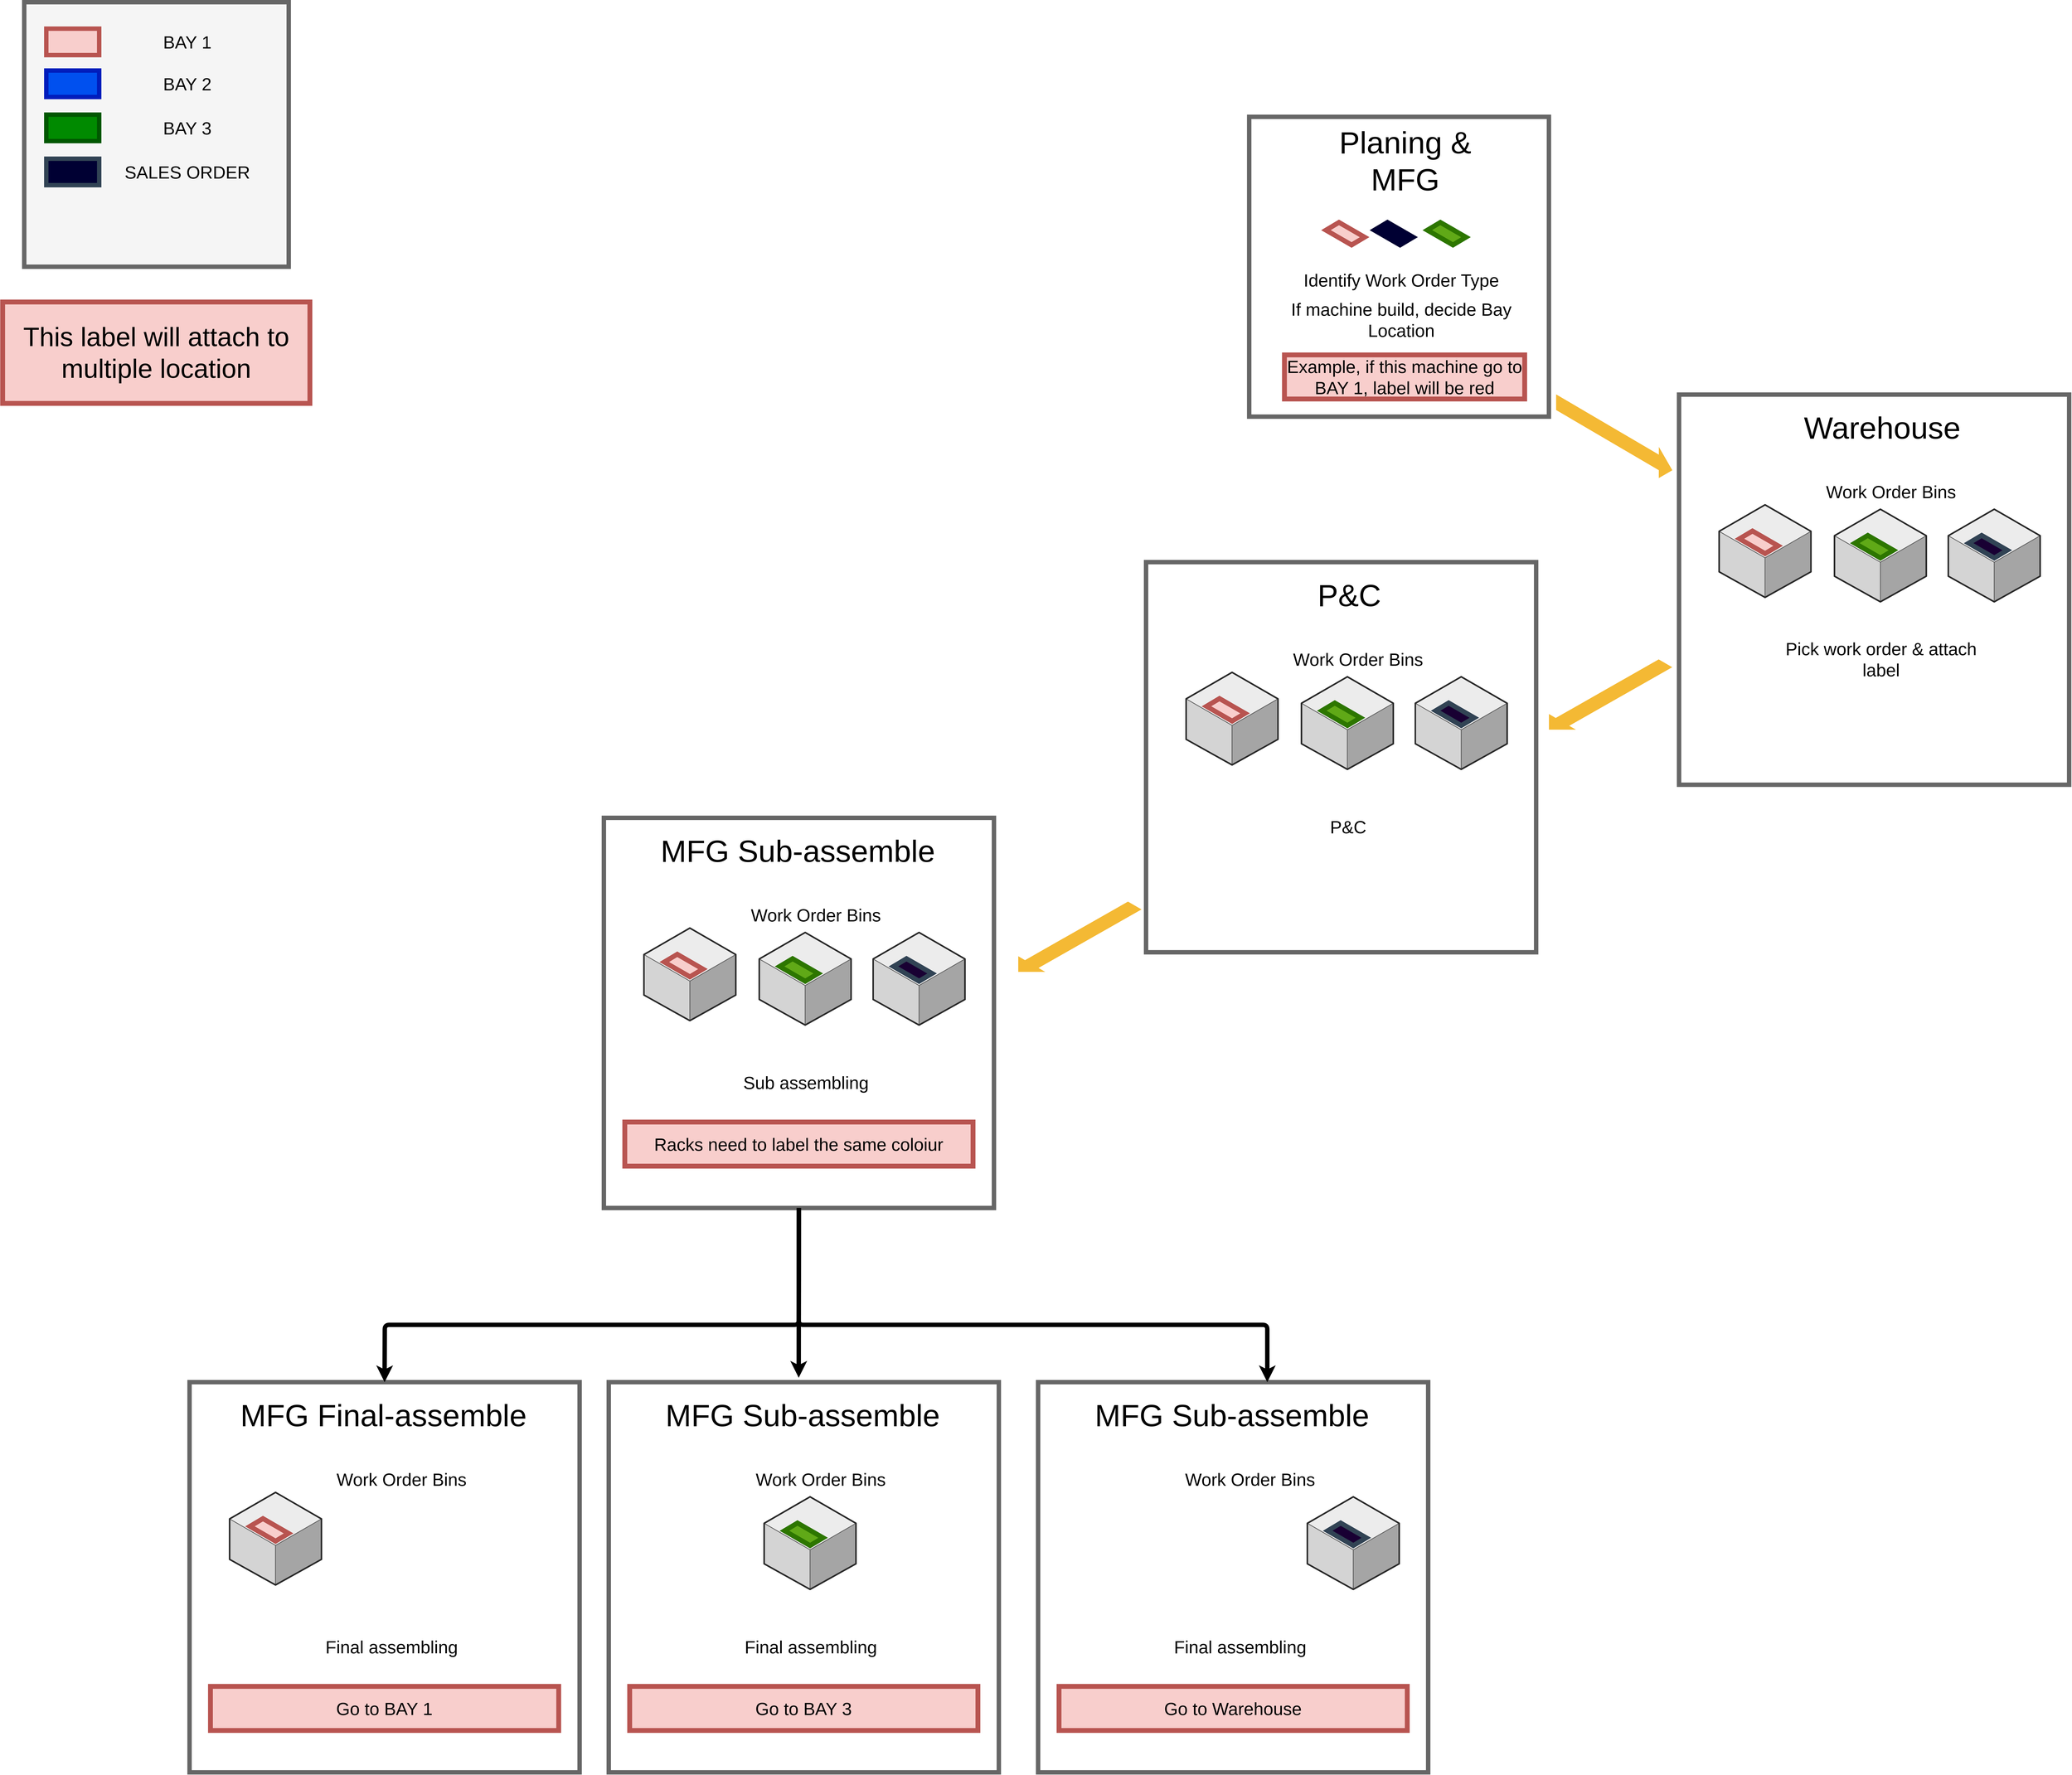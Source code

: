 <mxfile version="12.9.11" type="github"><diagram name="Page-1" id="aaaa8250-4180-3840-79b5-4cada1eebb92"><mxGraphModel dx="7740" dy="3355" grid="1" gridSize="10" guides="1" tooltips="1" connect="1" arrows="1" fold="1" page="1" pageScale="1" pageWidth="850" pageHeight="1100" background="#ffffff" math="0" shadow="0"><root><mxCell id="0"/><mxCell id="1" parent="0"/><mxCell id="4k5mU-ZHORZntfTqbLzZ-10" value="" style="whiteSpace=wrap;html=1;aspect=fixed;strokeWidth=10;fillColor=#ffffff;strokeColor=#666666;fontColor=#333333;" parent="1" vertex="1"><mxGeometry x="1329.09" y="990" width="884.93" height="884.93" as="geometry"/></mxCell><mxCell id="4k5mU-ZHORZntfTqbLzZ-1" value="" style="verticalLabelPosition=bottom;html=1;verticalAlign=top;strokeWidth=1;align=center;outlineConnect=0;dashed=0;outlineConnect=0;shape=mxgraph.aws3d.application_server;fillColor=#ECECEC;strokeColor=#5E5E5E;aspect=fixed;" parent="1" vertex="1"><mxGeometry x="1420.01" y="1240" width="208.31" height="210" as="geometry"/></mxCell><mxCell id="4k5mU-ZHORZntfTqbLzZ-2" value="&lt;font style=&quot;font-size: 40px&quot;&gt;Work Order Bins&lt;/font&gt;" style="text;html=1;strokeColor=none;fillColor=none;align=center;verticalAlign=middle;whiteSpace=wrap;rounded=0;strokeWidth=11;" parent="1" vertex="1"><mxGeometry x="1579.94" y="1120" width="460" height="180" as="geometry"/></mxCell><mxCell id="4k5mU-ZHORZntfTqbLzZ-4" value="" style="shape=parallelogram;perimeter=parallelogramPerimeter;whiteSpace=wrap;html=1;strokeWidth=11;fillColor=#f8cecc;rotation=30;strokeColor=#b85450;" parent="1" vertex="1"><mxGeometry x="1468.01" y="1310" width="83.85" height="30" as="geometry"/></mxCell><mxCell id="4k5mU-ZHORZntfTqbLzZ-7" value="" style="verticalLabelPosition=bottom;html=1;verticalAlign=top;strokeWidth=1;align=center;outlineConnect=0;dashed=0;outlineConnect=0;shape=mxgraph.aws3d.flatEdge;fillColor=#000000;aspect=fixed;rotation=-180;" parent="1" vertex="1"><mxGeometry x="1033.89" y="1590.68" width="279.69" height="159.32" as="geometry"/></mxCell><mxCell id="4k5mU-ZHORZntfTqbLzZ-11" value="&lt;font style=&quot;font-size: 70px&quot;&gt;Warehouse&lt;/font&gt;" style="text;html=1;strokeColor=none;fillColor=none;align=center;verticalAlign=middle;whiteSpace=wrap;rounded=0;strokeWidth=11;" parent="1" vertex="1"><mxGeometry x="1559.94" y="1010" width="460" height="110" as="geometry"/></mxCell><mxCell id="4k5mU-ZHORZntfTqbLzZ-13" value="&lt;font style=&quot;font-size: 70px&quot;&gt;P&amp;amp;C&lt;/font&gt;" style="text;html=1;strokeColor=none;fillColor=none;align=center;verticalAlign=middle;whiteSpace=wrap;rounded=0;strokeWidth=11;" parent="1" vertex="1"><mxGeometry x="463.89" y="1560" width="460" height="180" as="geometry"/></mxCell><mxCell id="4k5mU-ZHORZntfTqbLzZ-14" value="" style="whiteSpace=wrap;html=1;aspect=fixed;strokeWidth=10;fillColor=#ffffff;strokeColor=#666666;fontColor=#333333;" parent="1" vertex="1"><mxGeometry x="353.89" y="360" width="680" height="680" as="geometry"/></mxCell><mxCell id="4k5mU-ZHORZntfTqbLzZ-16" value="&lt;span style=&quot;font-size: 40px&quot;&gt;Identify Work Order Type&lt;/span&gt;" style="text;html=1;strokeColor=none;fillColor=none;align=center;verticalAlign=middle;whiteSpace=wrap;rounded=0;strokeWidth=11;" parent="1" vertex="1"><mxGeometry x="468.89" y="680" width="460" height="100" as="geometry"/></mxCell><mxCell id="4k5mU-ZHORZntfTqbLzZ-17" value="" style="shape=parallelogram;perimeter=parallelogramPerimeter;whiteSpace=wrap;html=1;strokeWidth=11;fillColor=#f8cecc;rotation=30;strokeColor=#b85450;" parent="1" vertex="1"><mxGeometry x="529.94" y="610" width="83.85" height="30" as="geometry"/></mxCell><mxCell id="4k5mU-ZHORZntfTqbLzZ-18" value="&lt;font style=&quot;font-size: 70px&quot;&gt;Planing &amp;amp; MFG&lt;/font&gt;" style="text;html=1;strokeColor=none;fillColor=none;align=center;verticalAlign=middle;whiteSpace=wrap;rounded=0;strokeWidth=11;" parent="1" vertex="1"><mxGeometry x="478.11" y="370" width="460" height="180" as="geometry"/></mxCell><mxCell id="4k5mU-ZHORZntfTqbLzZ-21" value="&lt;span style=&quot;font-size: 40px&quot;&gt;If machine build, decide Bay Location&lt;/span&gt;" style="text;html=1;strokeColor=none;fillColor=none;align=center;verticalAlign=middle;whiteSpace=wrap;rounded=0;strokeWidth=11;" parent="1" vertex="1"><mxGeometry x="433.89" y="770" width="530" height="100" as="geometry"/></mxCell><mxCell id="4k5mU-ZHORZntfTqbLzZ-22" value="&lt;span style=&quot;font-size: 40px&quot;&gt;Example, if this machine go to BAY 1, label will be red&lt;/span&gt;" style="text;html=1;strokeColor=#b85450;fillColor=#f8cecc;align=center;verticalAlign=middle;whiteSpace=wrap;rounded=0;strokeWidth=11;" parent="1" vertex="1"><mxGeometry x="433.89" y="900" width="545" height="100" as="geometry"/></mxCell><mxCell id="4k5mU-ZHORZntfTqbLzZ-24" value="" style="verticalLabelPosition=bottom;html=1;verticalAlign=top;strokeWidth=1;align=center;outlineConnect=0;dashed=0;outlineConnect=0;shape=mxgraph.aws3d.flatEdge;fillColor=#000000;aspect=fixed;rotation=60;" parent="1" vertex="1"><mxGeometry x="1033.89" y="1000" width="280.9" height="160" as="geometry"/></mxCell><mxCell id="4k5mU-ZHORZntfTqbLzZ-25" value="&lt;span style=&quot;font-size: 40px&quot;&gt;Pick work order &amp;amp; attach label&lt;/span&gt;" style="text;html=1;strokeColor=none;fillColor=none;align=center;verticalAlign=middle;whiteSpace=wrap;rounded=0;strokeWidth=11;" parent="1" vertex="1"><mxGeometry x="1529.94" y="1540" width="515" height="100" as="geometry"/></mxCell><mxCell id="4k5mU-ZHORZntfTqbLzZ-26" value="" style="verticalLabelPosition=bottom;html=1;verticalAlign=top;strokeWidth=1;align=center;outlineConnect=0;dashed=0;outlineConnect=0;shape=mxgraph.aws3d.application_server;fillColor=#ECECEC;strokeColor=#5E5E5E;aspect=fixed;" parent="1" vertex="1"><mxGeometry x="1681.63" y="1250" width="208.31" height="210" as="geometry"/></mxCell><mxCell id="4k5mU-ZHORZntfTqbLzZ-27" value="" style="shape=parallelogram;perimeter=parallelogramPerimeter;whiteSpace=wrap;html=1;strokeWidth=11;fillColor=#60a917;rotation=30;strokeColor=#2D7600;fontColor=#ffffff;" parent="1" vertex="1"><mxGeometry x="1729.63" y="1320" width="83.85" height="30" as="geometry"/></mxCell><mxCell id="4k5mU-ZHORZntfTqbLzZ-28" value="" style="shape=parallelogram;perimeter=parallelogramPerimeter;whiteSpace=wrap;html=1;strokeWidth=11;fillColor=#000033;rotation=30;strokeColor=#000033;" parent="1" vertex="1"><mxGeometry x="639.94" y="610" width="83.85" height="30" as="geometry"/></mxCell><mxCell id="4k5mU-ZHORZntfTqbLzZ-29" value="" style="whiteSpace=wrap;html=1;aspect=fixed;strokeWidth=10;fillColor=#f5f5f5;strokeColor=#666666;fontColor=#333333;" parent="1" vertex="1"><mxGeometry x="-2425" y="100" width="600" height="600" as="geometry"/></mxCell><mxCell id="4k5mU-ZHORZntfTqbLzZ-30" value="" style="rounded=0;whiteSpace=wrap;html=1;strokeWidth=10;fillColor=#f8cecc;strokeColor=#b85450;" parent="1" vertex="1"><mxGeometry x="-2375" y="160" width="120" height="60" as="geometry"/></mxCell><mxCell id="4k5mU-ZHORZntfTqbLzZ-32" value="&lt;span style=&quot;font-size: 40px&quot;&gt;BAY 1&lt;/span&gt;" style="text;html=1;strokeColor=none;fillColor=none;align=center;verticalAlign=middle;whiteSpace=wrap;rounded=0;strokeWidth=11;" parent="1" vertex="1"><mxGeometry x="-2205" y="145" width="300" height="90" as="geometry"/></mxCell><mxCell id="4k5mU-ZHORZntfTqbLzZ-33" value="" style="rounded=0;whiteSpace=wrap;html=1;strokeWidth=10;fillColor=#0050ef;strokeColor=#001DBC;fontColor=#ffffff;" parent="1" vertex="1"><mxGeometry x="-2375" y="255" width="120" height="60" as="geometry"/></mxCell><mxCell id="4k5mU-ZHORZntfTqbLzZ-34" value="&lt;span style=&quot;font-size: 40px&quot;&gt;BAY 2&lt;/span&gt;" style="text;html=1;strokeColor=none;fillColor=none;align=center;verticalAlign=middle;whiteSpace=wrap;rounded=0;strokeWidth=11;" parent="1" vertex="1"><mxGeometry x="-2205" y="240" width="300" height="90" as="geometry"/></mxCell><mxCell id="4k5mU-ZHORZntfTqbLzZ-35" value="" style="rounded=0;whiteSpace=wrap;html=1;strokeWidth=10;fillColor=#008a00;strokeColor=#005700;fontColor=#ffffff;" parent="1" vertex="1"><mxGeometry x="-2375" y="355" width="120" height="60" as="geometry"/></mxCell><mxCell id="4k5mU-ZHORZntfTqbLzZ-36" value="&lt;span style=&quot;font-size: 40px&quot;&gt;BAY 3&lt;/span&gt;" style="text;html=1;strokeColor=none;fillColor=none;align=center;verticalAlign=middle;whiteSpace=wrap;rounded=0;strokeWidth=11;" parent="1" vertex="1"><mxGeometry x="-2205" y="340" width="300" height="90" as="geometry"/></mxCell><mxCell id="4k5mU-ZHORZntfTqbLzZ-37" value="" style="rounded=0;whiteSpace=wrap;html=1;strokeWidth=10;fillColor=#000033;strokeColor=#314354;fontColor=#ffffff;" parent="1" vertex="1"><mxGeometry x="-2375" y="455" width="120" height="60" as="geometry"/></mxCell><mxCell id="4k5mU-ZHORZntfTqbLzZ-38" value="&lt;span style=&quot;font-size: 40px&quot;&gt;SALES ORDER&lt;/span&gt;" style="text;html=1;strokeColor=none;fillColor=none;align=center;verticalAlign=middle;whiteSpace=wrap;rounded=0;strokeWidth=11;" parent="1" vertex="1"><mxGeometry x="-2205" y="440" width="300" height="90" as="geometry"/></mxCell><mxCell id="4k5mU-ZHORZntfTqbLzZ-39" value="" style="verticalLabelPosition=bottom;html=1;verticalAlign=top;strokeWidth=1;align=center;outlineConnect=0;dashed=0;outlineConnect=0;shape=mxgraph.aws3d.application_server;fillColor=#ECECEC;strokeColor=#5E5E5E;aspect=fixed;" parent="1" vertex="1"><mxGeometry x="1939.94" y="1250" width="208.31" height="210" as="geometry"/></mxCell><mxCell id="4k5mU-ZHORZntfTqbLzZ-40" value="" style="shape=parallelogram;perimeter=parallelogramPerimeter;whiteSpace=wrap;html=1;strokeWidth=11;fillColor=#190033;rotation=30;strokeColor=#314354;fontColor=#ffffff;" parent="1" vertex="1"><mxGeometry x="1987.94" y="1320" width="83.85" height="30" as="geometry"/></mxCell><mxCell id="4k5mU-ZHORZntfTqbLzZ-41" value="" style="shape=parallelogram;perimeter=parallelogramPerimeter;whiteSpace=wrap;html=1;strokeWidth=11;fillColor=#60a917;rotation=30;strokeColor=#2D7600;fontColor=#ffffff;" parent="1" vertex="1"><mxGeometry x="759.94" y="610" width="83.85" height="30" as="geometry"/></mxCell><mxCell id="4k5mU-ZHORZntfTqbLzZ-43" value="" style="whiteSpace=wrap;html=1;aspect=fixed;strokeWidth=10;fillColor=#ffffff;strokeColor=#666666;fontColor=#333333;" parent="1" vertex="1"><mxGeometry x="119.94" y="1370" width="884.93" height="884.93" as="geometry"/></mxCell><mxCell id="4k5mU-ZHORZntfTqbLzZ-44" value="" style="verticalLabelPosition=bottom;html=1;verticalAlign=top;strokeWidth=1;align=center;outlineConnect=0;dashed=0;outlineConnect=0;shape=mxgraph.aws3d.application_server;fillColor=#ECECEC;strokeColor=#5E5E5E;aspect=fixed;" parent="1" vertex="1"><mxGeometry x="210.86" y="1620" width="208.31" height="210" as="geometry"/></mxCell><mxCell id="4k5mU-ZHORZntfTqbLzZ-45" value="&lt;font style=&quot;font-size: 40px&quot;&gt;Work Order Bins&lt;/font&gt;" style="text;html=1;strokeColor=none;fillColor=none;align=center;verticalAlign=middle;whiteSpace=wrap;rounded=0;strokeWidth=11;" parent="1" vertex="1"><mxGeometry x="370.79" y="1500" width="460" height="180" as="geometry"/></mxCell><mxCell id="4k5mU-ZHORZntfTqbLzZ-46" value="" style="shape=parallelogram;perimeter=parallelogramPerimeter;whiteSpace=wrap;html=1;strokeWidth=11;fillColor=#f8cecc;rotation=30;strokeColor=#b85450;" parent="1" vertex="1"><mxGeometry x="258.86" y="1690" width="83.85" height="30" as="geometry"/></mxCell><mxCell id="4k5mU-ZHORZntfTqbLzZ-47" value="&lt;font style=&quot;font-size: 70px&quot;&gt;P&amp;amp;C&lt;/font&gt;" style="text;html=1;strokeColor=none;fillColor=none;align=center;verticalAlign=middle;whiteSpace=wrap;rounded=0;strokeWidth=11;" parent="1" vertex="1"><mxGeometry x="350.79" y="1390" width="460" height="110" as="geometry"/></mxCell><mxCell id="4k5mU-ZHORZntfTqbLzZ-48" value="&lt;span style=&quot;font-size: 40px&quot;&gt;P&amp;amp;C&lt;/span&gt;" style="text;html=1;strokeColor=none;fillColor=none;align=center;verticalAlign=middle;whiteSpace=wrap;rounded=0;strokeWidth=11;" parent="1" vertex="1"><mxGeometry x="320.79" y="1920" width="515" height="100" as="geometry"/></mxCell><mxCell id="4k5mU-ZHORZntfTqbLzZ-49" value="" style="verticalLabelPosition=bottom;html=1;verticalAlign=top;strokeWidth=1;align=center;outlineConnect=0;dashed=0;outlineConnect=0;shape=mxgraph.aws3d.application_server;fillColor=#ECECEC;strokeColor=#5E5E5E;aspect=fixed;" parent="1" vertex="1"><mxGeometry x="472.48" y="1630" width="208.31" height="210" as="geometry"/></mxCell><mxCell id="4k5mU-ZHORZntfTqbLzZ-50" value="" style="shape=parallelogram;perimeter=parallelogramPerimeter;whiteSpace=wrap;html=1;strokeWidth=11;fillColor=#60a917;rotation=30;strokeColor=#2D7600;fontColor=#ffffff;" parent="1" vertex="1"><mxGeometry x="520.48" y="1700" width="83.85" height="30" as="geometry"/></mxCell><mxCell id="4k5mU-ZHORZntfTqbLzZ-51" value="" style="verticalLabelPosition=bottom;html=1;verticalAlign=top;strokeWidth=1;align=center;outlineConnect=0;dashed=0;outlineConnect=0;shape=mxgraph.aws3d.application_server;fillColor=#ECECEC;strokeColor=#5E5E5E;aspect=fixed;" parent="1" vertex="1"><mxGeometry x="730.79" y="1630" width="208.31" height="210" as="geometry"/></mxCell><mxCell id="4k5mU-ZHORZntfTqbLzZ-52" value="" style="shape=parallelogram;perimeter=parallelogramPerimeter;whiteSpace=wrap;html=1;strokeWidth=11;fillColor=#190033;rotation=30;strokeColor=#314354;fontColor=#ffffff;" parent="1" vertex="1"><mxGeometry x="778.79" y="1700" width="83.85" height="30" as="geometry"/></mxCell><mxCell id="4k5mU-ZHORZntfTqbLzZ-53" value="&lt;font style=&quot;font-size: 70px&quot;&gt;P&amp;amp;C&lt;/font&gt;" style="text;html=1;strokeColor=none;fillColor=none;align=center;verticalAlign=middle;whiteSpace=wrap;rounded=0;strokeWidth=11;" parent="1" vertex="1"><mxGeometry x="-766.11" y="2140" width="460" height="180" as="geometry"/></mxCell><mxCell id="4k5mU-ZHORZntfTqbLzZ-54" value="" style="whiteSpace=wrap;html=1;aspect=fixed;strokeWidth=10;fillColor=#ffffff;strokeColor=#666666;fontColor=#333333;" parent="1" vertex="1"><mxGeometry x="-1110.06" y="1950" width="884.93" height="884.93" as="geometry"/></mxCell><mxCell id="4k5mU-ZHORZntfTqbLzZ-55" value="" style="verticalLabelPosition=bottom;html=1;verticalAlign=top;strokeWidth=1;align=center;outlineConnect=0;dashed=0;outlineConnect=0;shape=mxgraph.aws3d.application_server;fillColor=#ECECEC;strokeColor=#5E5E5E;aspect=fixed;" parent="1" vertex="1"><mxGeometry x="-1019.14" y="2200" width="208.31" height="210" as="geometry"/></mxCell><mxCell id="4k5mU-ZHORZntfTqbLzZ-56" value="&lt;font style=&quot;font-size: 40px&quot;&gt;Work Order Bins&lt;/font&gt;" style="text;html=1;strokeColor=none;fillColor=none;align=center;verticalAlign=middle;whiteSpace=wrap;rounded=0;strokeWidth=11;" parent="1" vertex="1"><mxGeometry x="-859.21" y="2080" width="460" height="180" as="geometry"/></mxCell><mxCell id="4k5mU-ZHORZntfTqbLzZ-57" value="" style="shape=parallelogram;perimeter=parallelogramPerimeter;whiteSpace=wrap;html=1;strokeWidth=11;fillColor=#f8cecc;rotation=30;strokeColor=#b85450;" parent="1" vertex="1"><mxGeometry x="-971.14" y="2270" width="83.85" height="30" as="geometry"/></mxCell><mxCell id="4k5mU-ZHORZntfTqbLzZ-58" value="&lt;font style=&quot;font-size: 70px&quot;&gt;MFG Sub-assemble&lt;/font&gt;" style="text;html=1;strokeColor=none;fillColor=none;align=center;verticalAlign=middle;whiteSpace=wrap;rounded=0;strokeWidth=11;" parent="1" vertex="1"><mxGeometry x="-1080.06" y="1970" width="820" height="110" as="geometry"/></mxCell><mxCell id="4k5mU-ZHORZntfTqbLzZ-59" value="&lt;span style=&quot;font-size: 40px&quot;&gt;Sub assembling&lt;/span&gt;" style="text;html=1;strokeColor=none;fillColor=none;align=center;verticalAlign=middle;whiteSpace=wrap;rounded=0;strokeWidth=11;" parent="1" vertex="1"><mxGeometry x="-909.21" y="2500" width="515" height="100" as="geometry"/></mxCell><mxCell id="4k5mU-ZHORZntfTqbLzZ-60" value="" style="verticalLabelPosition=bottom;html=1;verticalAlign=top;strokeWidth=1;align=center;outlineConnect=0;dashed=0;outlineConnect=0;shape=mxgraph.aws3d.application_server;fillColor=#ECECEC;strokeColor=#5E5E5E;aspect=fixed;" parent="1" vertex="1"><mxGeometry x="-757.52" y="2210" width="208.31" height="210" as="geometry"/></mxCell><mxCell id="4k5mU-ZHORZntfTqbLzZ-61" value="" style="shape=parallelogram;perimeter=parallelogramPerimeter;whiteSpace=wrap;html=1;strokeWidth=11;fillColor=#60a917;rotation=30;strokeColor=#2D7600;fontColor=#ffffff;" parent="1" vertex="1"><mxGeometry x="-709.52" y="2280" width="83.85" height="30" as="geometry"/></mxCell><mxCell id="4k5mU-ZHORZntfTqbLzZ-62" value="" style="verticalLabelPosition=bottom;html=1;verticalAlign=top;strokeWidth=1;align=center;outlineConnect=0;dashed=0;outlineConnect=0;shape=mxgraph.aws3d.application_server;fillColor=#ECECEC;strokeColor=#5E5E5E;aspect=fixed;" parent="1" vertex="1"><mxGeometry x="-499.21" y="2210" width="208.31" height="210" as="geometry"/></mxCell><mxCell id="4k5mU-ZHORZntfTqbLzZ-63" value="" style="shape=parallelogram;perimeter=parallelogramPerimeter;whiteSpace=wrap;html=1;strokeWidth=11;fillColor=#190033;rotation=30;strokeColor=#314354;fontColor=#ffffff;" parent="1" vertex="1"><mxGeometry x="-451.21" y="2280" width="83.85" height="30" as="geometry"/></mxCell><mxCell id="4k5mU-ZHORZntfTqbLzZ-65" value="&lt;span style=&quot;font-size: 40px&quot;&gt;Racks need to label the same coloiur&lt;br&gt;&lt;/span&gt;" style="text;html=1;strokeColor=#b85450;fillColor=#f8cecc;align=center;verticalAlign=middle;whiteSpace=wrap;rounded=0;strokeWidth=11;" parent="1" vertex="1"><mxGeometry x="-1062.59" y="2640" width="790" height="100" as="geometry"/></mxCell><mxCell id="4k5mU-ZHORZntfTqbLzZ-66" value="&lt;font style=&quot;font-size: 70px&quot;&gt;P&amp;amp;C&lt;/font&gt;" style="text;html=1;strokeColor=none;fillColor=none;align=center;verticalAlign=middle;whiteSpace=wrap;rounded=0;strokeWidth=11;" parent="1" vertex="1"><mxGeometry x="-1706.05" y="3420" width="460" height="180" as="geometry"/></mxCell><mxCell id="4k5mU-ZHORZntfTqbLzZ-67" value="" style="whiteSpace=wrap;html=1;aspect=fixed;strokeWidth=10;fillColor=#ffffff;strokeColor=#666666;fontColor=#333333;" parent="1" vertex="1"><mxGeometry x="-2050.0" y="3230" width="884.93" height="884.93" as="geometry"/></mxCell><mxCell id="4k5mU-ZHORZntfTqbLzZ-68" value="" style="verticalLabelPosition=bottom;html=1;verticalAlign=top;strokeWidth=1;align=center;outlineConnect=0;dashed=0;outlineConnect=0;shape=mxgraph.aws3d.application_server;fillColor=#ECECEC;strokeColor=#5E5E5E;aspect=fixed;" parent="1" vertex="1"><mxGeometry x="-1959.08" y="3480" width="208.31" height="210" as="geometry"/></mxCell><mxCell id="4k5mU-ZHORZntfTqbLzZ-69" value="&lt;font style=&quot;font-size: 40px&quot;&gt;Work Order Bins&lt;/font&gt;" style="text;html=1;strokeColor=none;fillColor=none;align=center;verticalAlign=middle;whiteSpace=wrap;rounded=0;strokeWidth=11;" parent="1" vertex="1"><mxGeometry x="-1799.15" y="3360" width="460" height="180" as="geometry"/></mxCell><mxCell id="4k5mU-ZHORZntfTqbLzZ-70" value="" style="shape=parallelogram;perimeter=parallelogramPerimeter;whiteSpace=wrap;html=1;strokeWidth=11;fillColor=#f8cecc;rotation=30;strokeColor=#b85450;" parent="1" vertex="1"><mxGeometry x="-1911.08" y="3550" width="83.85" height="30" as="geometry"/></mxCell><mxCell id="4k5mU-ZHORZntfTqbLzZ-71" value="&lt;font style=&quot;font-size: 70px&quot;&gt;MFG Final-assemble&lt;/font&gt;" style="text;html=1;strokeColor=none;fillColor=none;align=center;verticalAlign=middle;whiteSpace=wrap;rounded=0;strokeWidth=11;" parent="1" vertex="1"><mxGeometry x="-2020" y="3250" width="820" height="110" as="geometry"/></mxCell><mxCell id="4k5mU-ZHORZntfTqbLzZ-72" value="&lt;span style=&quot;font-size: 40px&quot;&gt;Final assembling&lt;/span&gt;" style="text;html=1;strokeColor=none;fillColor=none;align=center;verticalAlign=middle;whiteSpace=wrap;rounded=0;strokeWidth=11;" parent="1" vertex="1"><mxGeometry x="-1849.15" y="3780" width="515" height="100" as="geometry"/></mxCell><mxCell id="4k5mU-ZHORZntfTqbLzZ-77" value="&lt;span style=&quot;font-size: 40px&quot;&gt;Go to BAY 1&lt;br&gt;&lt;/span&gt;" style="text;html=1;strokeColor=#b85450;fillColor=#f8cecc;align=center;verticalAlign=middle;whiteSpace=wrap;rounded=0;strokeWidth=11;" parent="1" vertex="1"><mxGeometry x="-2002.53" y="3920" width="790" height="100" as="geometry"/></mxCell><mxCell id="4k5mU-ZHORZntfTqbLzZ-78" value="" style="verticalLabelPosition=bottom;html=1;verticalAlign=top;strokeWidth=1;align=center;outlineConnect=0;dashed=0;outlineConnect=0;shape=mxgraph.aws3d.flatEdge;fillColor=#000000;aspect=fixed;rotation=-180;" parent="1" vertex="1"><mxGeometry x="-170.06" y="2140" width="279.69" height="159.32" as="geometry"/></mxCell><mxCell id="4k5mU-ZHORZntfTqbLzZ-79" value="&lt;font style=&quot;font-size: 70px&quot;&gt;P&amp;amp;C&lt;/font&gt;" style="text;html=1;strokeColor=none;fillColor=none;align=center;verticalAlign=middle;whiteSpace=wrap;rounded=0;strokeWidth=11;" parent="1" vertex="1"><mxGeometry x="-755.05" y="3420" width="460" height="180" as="geometry"/></mxCell><mxCell id="4k5mU-ZHORZntfTqbLzZ-80" value="" style="whiteSpace=wrap;html=1;aspect=fixed;strokeWidth=10;fillColor=#ffffff;strokeColor=#666666;fontColor=#333333;" parent="1" vertex="1"><mxGeometry x="-1099.0" y="3230" width="884.93" height="884.93" as="geometry"/></mxCell><mxCell id="4k5mU-ZHORZntfTqbLzZ-82" value="&lt;font style=&quot;font-size: 40px&quot;&gt;Work Order Bins&lt;/font&gt;" style="text;html=1;strokeColor=none;fillColor=none;align=center;verticalAlign=middle;whiteSpace=wrap;rounded=0;strokeWidth=11;" parent="1" vertex="1"><mxGeometry x="-848.15" y="3360" width="460" height="180" as="geometry"/></mxCell><mxCell id="4k5mU-ZHORZntfTqbLzZ-84" value="&lt;font style=&quot;font-size: 70px&quot;&gt;MFG Sub-assemble&lt;/font&gt;" style="text;html=1;strokeColor=none;fillColor=none;align=center;verticalAlign=middle;whiteSpace=wrap;rounded=0;strokeWidth=11;" parent="1" vertex="1"><mxGeometry x="-1069" y="3250" width="820" height="110" as="geometry"/></mxCell><mxCell id="4k5mU-ZHORZntfTqbLzZ-85" value="&lt;span style=&quot;font-size: 40px&quot;&gt;Final assembling&lt;/span&gt;" style="text;html=1;strokeColor=none;fillColor=none;align=center;verticalAlign=middle;whiteSpace=wrap;rounded=0;strokeWidth=11;" parent="1" vertex="1"><mxGeometry x="-898.15" y="3780" width="515" height="100" as="geometry"/></mxCell><mxCell id="4k5mU-ZHORZntfTqbLzZ-86" value="" style="verticalLabelPosition=bottom;html=1;verticalAlign=top;strokeWidth=1;align=center;outlineConnect=0;dashed=0;outlineConnect=0;shape=mxgraph.aws3d.application_server;fillColor=#ECECEC;strokeColor=#5E5E5E;aspect=fixed;" parent="1" vertex="1"><mxGeometry x="-746.46" y="3490" width="208.31" height="210" as="geometry"/></mxCell><mxCell id="4k5mU-ZHORZntfTqbLzZ-87" value="" style="shape=parallelogram;perimeter=parallelogramPerimeter;whiteSpace=wrap;html=1;strokeWidth=11;fillColor=#60a917;rotation=30;strokeColor=#2D7600;fontColor=#ffffff;" parent="1" vertex="1"><mxGeometry x="-698.46" y="3560" width="83.85" height="30" as="geometry"/></mxCell><mxCell id="4k5mU-ZHORZntfTqbLzZ-90" value="&lt;span style=&quot;font-size: 40px&quot;&gt;Go to BAY 3&lt;br&gt;&lt;/span&gt;" style="text;html=1;strokeColor=#b85450;fillColor=#f8cecc;align=center;verticalAlign=middle;whiteSpace=wrap;rounded=0;strokeWidth=11;" parent="1" vertex="1"><mxGeometry x="-1051.53" y="3920" width="790" height="100" as="geometry"/></mxCell><mxCell id="4k5mU-ZHORZntfTqbLzZ-91" value="&lt;font style=&quot;font-size: 70px&quot;&gt;P&amp;amp;C&lt;/font&gt;" style="text;html=1;strokeColor=none;fillColor=none;align=center;verticalAlign=middle;whiteSpace=wrap;rounded=0;strokeWidth=11;" parent="1" vertex="1"><mxGeometry x="218.96" y="3420" width="460" height="180" as="geometry"/></mxCell><mxCell id="4k5mU-ZHORZntfTqbLzZ-92" value="" style="whiteSpace=wrap;html=1;aspect=fixed;strokeWidth=10;fillColor=#ffffff;strokeColor=#666666;fontColor=#333333;" parent="1" vertex="1"><mxGeometry x="-124.99" y="3230" width="884.93" height="884.93" as="geometry"/></mxCell><mxCell id="4k5mU-ZHORZntfTqbLzZ-94" value="&lt;font style=&quot;font-size: 40px&quot;&gt;Work Order Bins&lt;/font&gt;" style="text;html=1;strokeColor=none;fillColor=none;align=center;verticalAlign=middle;whiteSpace=wrap;rounded=0;strokeWidth=11;" parent="1" vertex="1"><mxGeometry x="125.86" y="3360" width="460" height="180" as="geometry"/></mxCell><mxCell id="4k5mU-ZHORZntfTqbLzZ-96" value="&lt;font style=&quot;font-size: 70px&quot;&gt;MFG Sub-assemble&lt;/font&gt;" style="text;html=1;strokeColor=none;fillColor=none;align=center;verticalAlign=middle;whiteSpace=wrap;rounded=0;strokeWidth=11;" parent="1" vertex="1"><mxGeometry x="-94.99" y="3250" width="820" height="110" as="geometry"/></mxCell><mxCell id="4k5mU-ZHORZntfTqbLzZ-97" value="&lt;span style=&quot;font-size: 40px&quot;&gt;Final assembling&lt;/span&gt;" style="text;html=1;strokeColor=none;fillColor=none;align=center;verticalAlign=middle;whiteSpace=wrap;rounded=0;strokeWidth=11;" parent="1" vertex="1"><mxGeometry x="75.86" y="3780" width="515" height="100" as="geometry"/></mxCell><mxCell id="4k5mU-ZHORZntfTqbLzZ-100" value="" style="verticalLabelPosition=bottom;html=1;verticalAlign=top;strokeWidth=1;align=center;outlineConnect=0;dashed=0;outlineConnect=0;shape=mxgraph.aws3d.application_server;fillColor=#ECECEC;strokeColor=#5E5E5E;aspect=fixed;" parent="1" vertex="1"><mxGeometry x="485.86" y="3490" width="208.31" height="210" as="geometry"/></mxCell><mxCell id="4k5mU-ZHORZntfTqbLzZ-101" value="" style="shape=parallelogram;perimeter=parallelogramPerimeter;whiteSpace=wrap;html=1;strokeWidth=11;fillColor=#190033;rotation=30;strokeColor=#314354;fontColor=#ffffff;" parent="1" vertex="1"><mxGeometry x="533.86" y="3560" width="83.85" height="30" as="geometry"/></mxCell><mxCell id="4k5mU-ZHORZntfTqbLzZ-102" value="&lt;span style=&quot;font-size: 40px&quot;&gt;Go to Warehouse&lt;br&gt;&lt;/span&gt;" style="text;html=1;strokeColor=#b85450;fillColor=#f8cecc;align=center;verticalAlign=middle;whiteSpace=wrap;rounded=0;strokeWidth=11;" parent="1" vertex="1"><mxGeometry x="-77.52" y="3920" width="790" height="100" as="geometry"/></mxCell><mxCell id="4k5mU-ZHORZntfTqbLzZ-104" value="" style="endArrow=classic;html=1;exitX=0.5;exitY=1;exitDx=0;exitDy=0;entryX=0.5;entryY=0;entryDx=0;entryDy=0;strokeWidth=10;" parent="1" source="4k5mU-ZHORZntfTqbLzZ-54" target="4k5mU-ZHORZntfTqbLzZ-67" edge="1"><mxGeometry width="50" height="50" relative="1" as="geometry"><mxPoint x="469.94" y="2650" as="sourcePoint"/><mxPoint x="-1170.06" y="2530" as="targetPoint"/><Array as="points"><mxPoint x="-668.06" y="3100"/><mxPoint x="-1607.06" y="3100"/></Array></mxGeometry></mxCell><mxCell id="4k5mU-ZHORZntfTqbLzZ-105" value="" style="endArrow=classic;html=1;strokeWidth=10;" parent="1" source="4k5mU-ZHORZntfTqbLzZ-54" edge="1"><mxGeometry width="50" height="50" relative="1" as="geometry"><mxPoint x="-657.595" y="2844.93" as="sourcePoint"/><mxPoint x="394.94" y="3230" as="targetPoint"/><Array as="points"><mxPoint x="-668.06" y="3100"/><mxPoint x="394.94" y="3100"/></Array></mxGeometry></mxCell><mxCell id="4k5mU-ZHORZntfTqbLzZ-106" value="" style="endArrow=classic;html=1;strokeWidth=10;exitX=0.5;exitY=1;exitDx=0;exitDy=0;" parent="1" source="4k5mU-ZHORZntfTqbLzZ-54" edge="1"><mxGeometry width="50" height="50" relative="1" as="geometry"><mxPoint x="-260.06" y="3410" as="sourcePoint"/><mxPoint x="-668.06" y="3220" as="targetPoint"/></mxGeometry></mxCell><mxCell id="4k5mU-ZHORZntfTqbLzZ-107" value="&lt;font style=&quot;font-size: 60px&quot;&gt;This label will attach to multiple location&lt;/font&gt;" style="text;html=1;strokeColor=#b85450;fillColor=#f8cecc;align=center;verticalAlign=middle;whiteSpace=wrap;rounded=0;strokeWidth=11;" parent="1" vertex="1"><mxGeometry x="-2474" y="780" width="697" height="230" as="geometry"/></mxCell></root></mxGraphModel></diagram></mxfile>